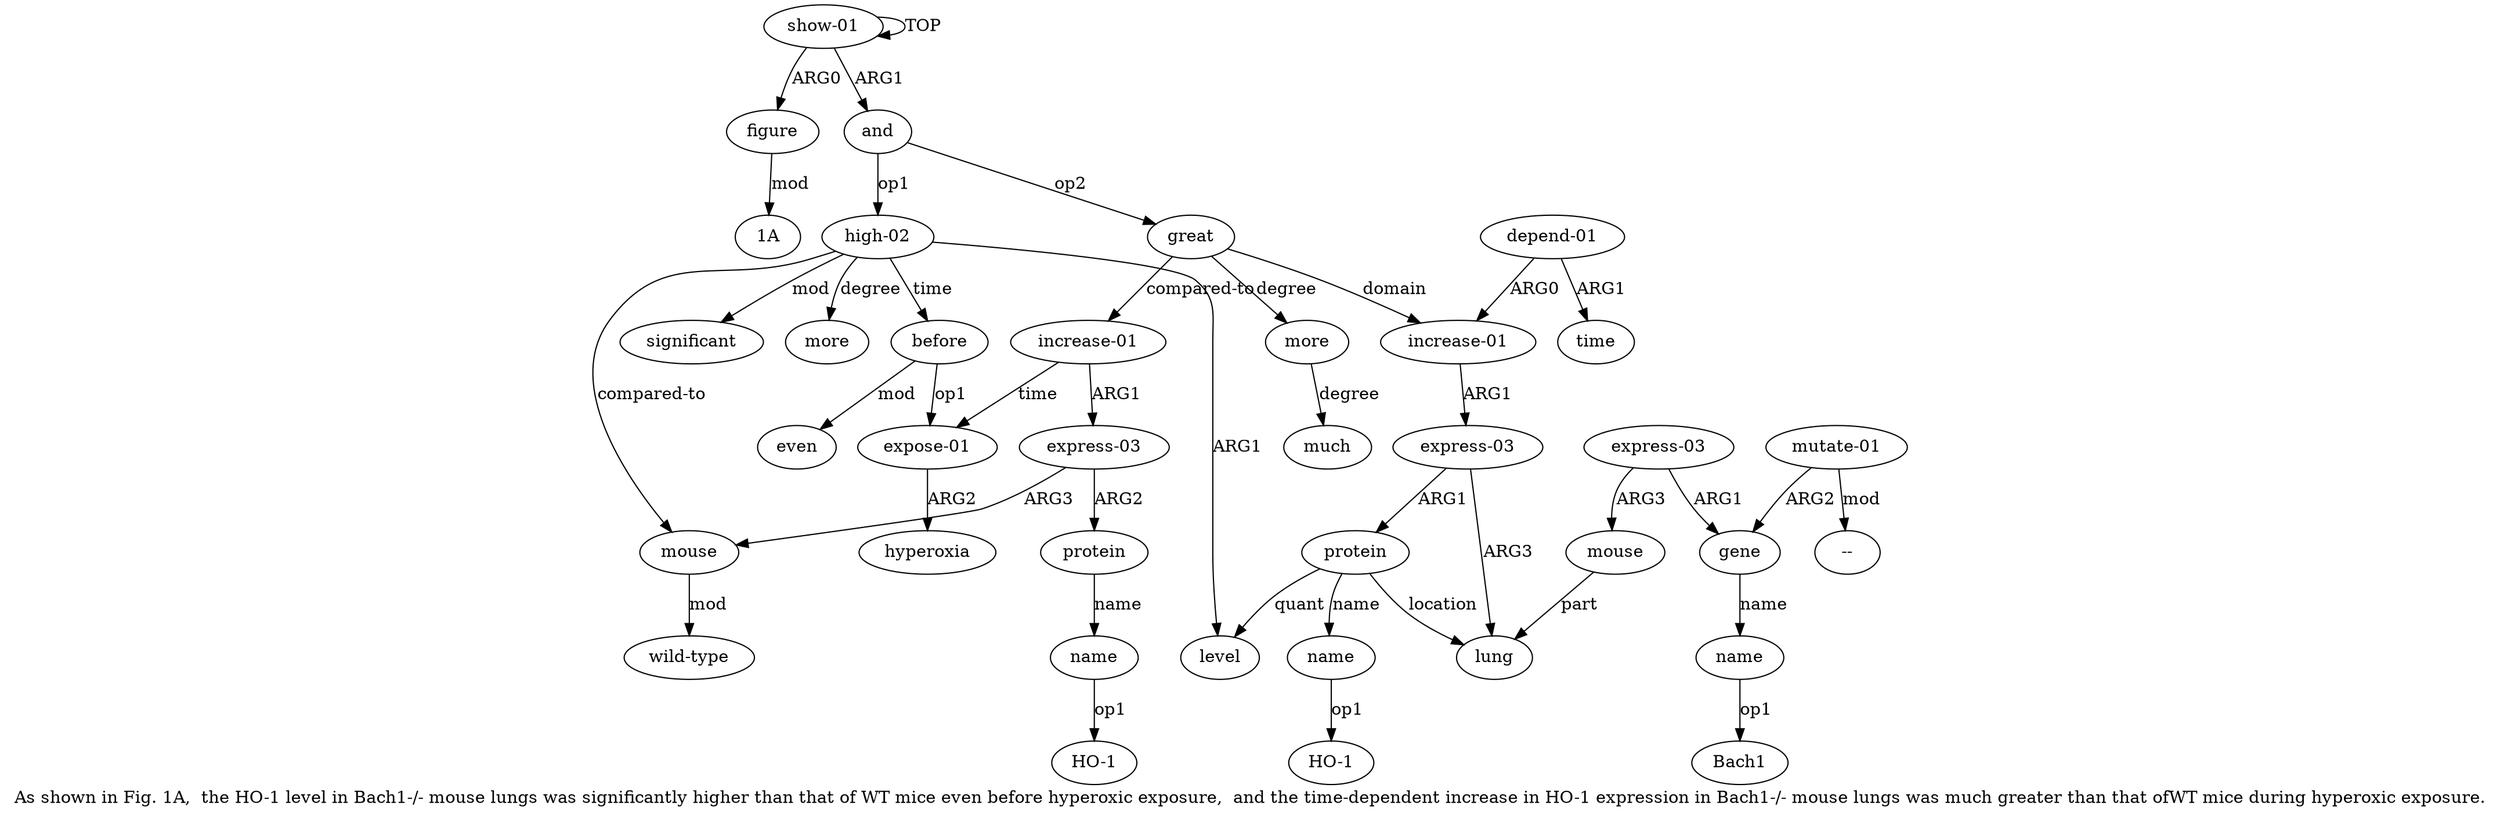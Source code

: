 digraph  {
	graph [label="As shown in Fig. 1A,  the HO-1 level in Bach1-/- mouse lungs was significantly higher than that of WT mice even before hyperoxic \
exposure,  and the time-dependent increase in HO-1 expression in Bach1-/- mouse lungs was much greater than that ofWT mice during \
hyperoxic exposure."];
	node [label="\N"];
	a20	 [color=black,
		gold_ind=20,
		gold_label="wild-type",
		label="wild-type",
		test_ind=20,
		test_label="wild-type"];
	a21	 [color=black,
		gold_ind=21,
		gold_label=great,
		label=great,
		test_ind=21,
		test_label=great];
	a22	 [color=black,
		gold_ind=22,
		gold_label=more,
		label=more,
		test_ind=22,
		test_label=more];
	a21 -> a22 [key=0,
	color=black,
	gold_label=degree,
	label=degree,
	test_label=degree];
a24 [color=black,
	gold_ind=24,
	gold_label="increase-01",
	label="increase-01",
	test_ind=24,
	test_label="increase-01"];
a21 -> a24 [key=0,
color=black,
gold_label=domain,
label=domain,
test_label=domain];
a28 [color=black,
gold_ind=28,
gold_label="increase-01",
label="increase-01",
test_ind=28,
test_label="increase-01"];
a21 -> a28 [key=0,
color=black,
gold_label="compared-to",
label="compared-to",
test_label="compared-to"];
a23 [color=black,
gold_ind=23,
gold_label=much,
label=much,
test_ind=23,
test_label=much];
a22 -> a23 [key=0,
color=black,
gold_label=degree,
label=degree,
test_label=degree];
a25 [color=black,
gold_ind=25,
gold_label="express-03",
label="express-03",
test_ind=25,
test_label="express-03"];
a24 -> a25 [key=0,
color=black,
gold_label=ARG1,
label=ARG1,
test_label=ARG1];
a5 [color=black,
gold_ind=5,
gold_label=protein,
label=protein,
test_ind=5,
test_label=protein];
a25 -> a5 [key=0,
color=black,
gold_label=ARG1,
label=ARG1,
test_label=ARG1];
a7 [color=black,
gold_ind=7,
gold_label=lung,
label=lung,
test_ind=7,
test_label=lung];
a25 -> a7 [key=0,
color=black,
gold_label=ARG3,
label=ARG3,
test_label=ARG3];
a26 [color=black,
gold_ind=26,
gold_label="depend-01",
label="depend-01",
test_ind=26,
test_label="depend-01"];
a26 -> a24 [key=0,
color=black,
gold_label=ARG0,
label=ARG0,
test_label=ARG0];
a27 [color=black,
gold_ind=27,
gold_label=time,
label=time,
test_ind=27,
test_label=time];
a26 -> a27 [key=0,
color=black,
gold_label=ARG1,
label=ARG1,
test_label=ARG1];
a29 [color=black,
gold_ind=29,
gold_label="express-03",
label="express-03",
test_ind=29,
test_label="express-03"];
a28 -> a29 [key=0,
color=black,
gold_label=ARG1,
label=ARG1,
test_label=ARG1];
a16 [color=black,
gold_ind=16,
gold_label="expose-01",
label="expose-01",
test_ind=16,
test_label="expose-01"];
a28 -> a16 [key=0,
color=black,
gold_label=time,
label=time,
test_label=time];
a30 [color=black,
gold_ind=30,
gold_label=protein,
label=protein,
test_ind=30,
test_label=protein];
a29 -> a30 [key=0,
color=black,
gold_label=ARG2,
label=ARG2,
test_label=ARG2];
a19 [color=black,
gold_ind=19,
gold_label=mouse,
label=mouse,
test_ind=19,
test_label=mouse];
a29 -> a19 [key=0,
color=black,
gold_label=ARG3,
label=ARG3,
test_label=ARG3];
a31 [color=black,
gold_ind=31,
gold_label=name,
label=name,
test_ind=31,
test_label=name];
"a31 HO-1" [color=black,
gold_ind=-1,
gold_label="HO-1",
label="HO-1",
test_ind=-1,
test_label="HO-1"];
a31 -> "a31 HO-1" [key=0,
color=black,
gold_label=op1,
label=op1,
test_label=op1];
a30 -> a31 [key=0,
color=black,
gold_label=name,
label=name,
test_label=name];
"a1 1A" [color=black,
gold_ind=-1,
gold_label="1A",
label="1A",
test_ind=-1,
test_label="1A"];
a15 [color=black,
gold_ind=15,
gold_label=before,
label=before,
test_ind=15,
test_label=before];
a15 -> a16 [key=0,
color=black,
gold_label=op1,
label=op1,
test_label=op1];
a18 [color=black,
gold_ind=18,
gold_label=even,
label=even,
test_ind=18,
test_label=even];
a15 -> a18 [key=0,
color=black,
gold_label=mod,
label=mod,
test_label=mod];
a14 [color=black,
gold_ind=14,
gold_label=significant,
label=significant,
test_ind=14,
test_label=significant];
a17 [color=black,
gold_ind=17,
gold_label=hyperoxia,
label=hyperoxia,
test_ind=17,
test_label=hyperoxia];
a16 -> a17 [key=0,
color=black,
gold_label=ARG2,
label=ARG2,
test_label=ARG2];
a11 [color=black,
gold_ind=11,
gold_label=name,
label=name,
test_ind=11,
test_label=name];
"a11 Bach1" [color=black,
gold_ind=-1,
gold_label=Bach1,
label=Bach1,
test_ind=-1,
test_label=Bach1];
a11 -> "a11 Bach1" [key=0,
color=black,
gold_label=op1,
label=op1,
test_label=op1];
a10 [color=black,
gold_ind=10,
gold_label=gene,
label=gene,
test_ind=10,
test_label=gene];
a10 -> a11 [key=0,
color=black,
gold_label=name,
label=name,
test_label=name];
a13 [color=black,
gold_ind=13,
gold_label=more,
label=more,
test_ind=13,
test_label=more];
a12 [color=black,
gold_ind=12,
gold_label="mutate-01",
label="mutate-01",
test_ind=12,
test_label="mutate-01"];
a12 -> a10 [key=0,
color=black,
gold_label=ARG2,
label=ARG2,
test_label=ARG2];
"a12 --" [color=black,
gold_ind=-1,
gold_label="--",
label="--",
test_ind=-1,
test_label="--"];
a12 -> "a12 --" [key=0,
color=black,
gold_label=mod,
label=mod,
test_label=mod];
a19 -> a20 [key=0,
color=black,
gold_label=mod,
label=mod,
test_label=mod];
a1 [color=black,
gold_ind=1,
gold_label=figure,
label=figure,
test_ind=1,
test_label=figure];
a1 -> "a1 1A" [key=0,
color=black,
gold_label=mod,
label=mod,
test_label=mod];
a0 [color=black,
gold_ind=0,
gold_label="show-01",
label="show-01",
test_ind=0,
test_label="show-01"];
a0 -> a1 [key=0,
color=black,
gold_label=ARG0,
label=ARG0,
test_label=ARG0];
a0 -> a0 [key=0,
color=black,
gold_label=TOP,
label=TOP,
test_label=TOP];
a2 [color=black,
gold_ind=2,
gold_label=and,
label=and,
test_ind=2,
test_label=and];
a0 -> a2 [key=0,
color=black,
gold_label=ARG1,
label=ARG1,
test_label=ARG1];
a3 [color=black,
gold_ind=3,
gold_label="high-02",
label="high-02",
test_ind=3,
test_label="high-02"];
a3 -> a15 [key=0,
color=black,
gold_label=time,
label=time,
test_label=time];
a3 -> a14 [key=0,
color=black,
gold_label=mod,
label=mod,
test_label=mod];
a3 -> a13 [key=0,
color=black,
gold_label=degree,
label=degree,
test_label=degree];
a3 -> a19 [key=0,
color=black,
gold_label="compared-to",
label="compared-to",
test_label="compared-to"];
a4 [color=black,
gold_ind=4,
gold_label=level,
label=level,
test_ind=4,
test_label=level];
a3 -> a4 [key=0,
color=black,
gold_label=ARG1,
label=ARG1,
test_label=ARG1];
a2 -> a21 [key=0,
color=black,
gold_label=op2,
label=op2,
test_label=op2];
a2 -> a3 [key=0,
color=black,
gold_label=op1,
label=op1,
test_label=op1];
a5 -> a4 [key=0,
color=black,
gold_label=quant,
label=quant,
test_label=quant];
a5 -> a7 [key=0,
color=black,
gold_label=location,
label=location,
test_label=location];
a6 [color=black,
gold_ind=6,
gold_label=name,
label=name,
test_ind=6,
test_label=name];
a5 -> a6 [key=0,
color=black,
gold_label=name,
label=name,
test_label=name];
"a6 HO-1" [color=black,
gold_ind=-1,
gold_label="HO-1",
label="HO-1",
test_ind=-1,
test_label="HO-1"];
a6 -> "a6 HO-1" [key=0,
color=black,
gold_label=op1,
label=op1,
test_label=op1];
a9 [color=black,
gold_ind=9,
gold_label="express-03",
label="express-03",
test_ind=9,
test_label="express-03"];
a9 -> a10 [key=0,
color=black,
gold_label=ARG1,
label=ARG1,
test_label=ARG1];
a8 [color=black,
gold_ind=8,
gold_label=mouse,
label=mouse,
test_ind=8,
test_label=mouse];
a9 -> a8 [key=0,
color=black,
gold_label=ARG3,
label=ARG3,
test_label=ARG3];
a8 -> a7 [key=0,
color=black,
gold_label=part,
label=part,
test_label=part];
}
